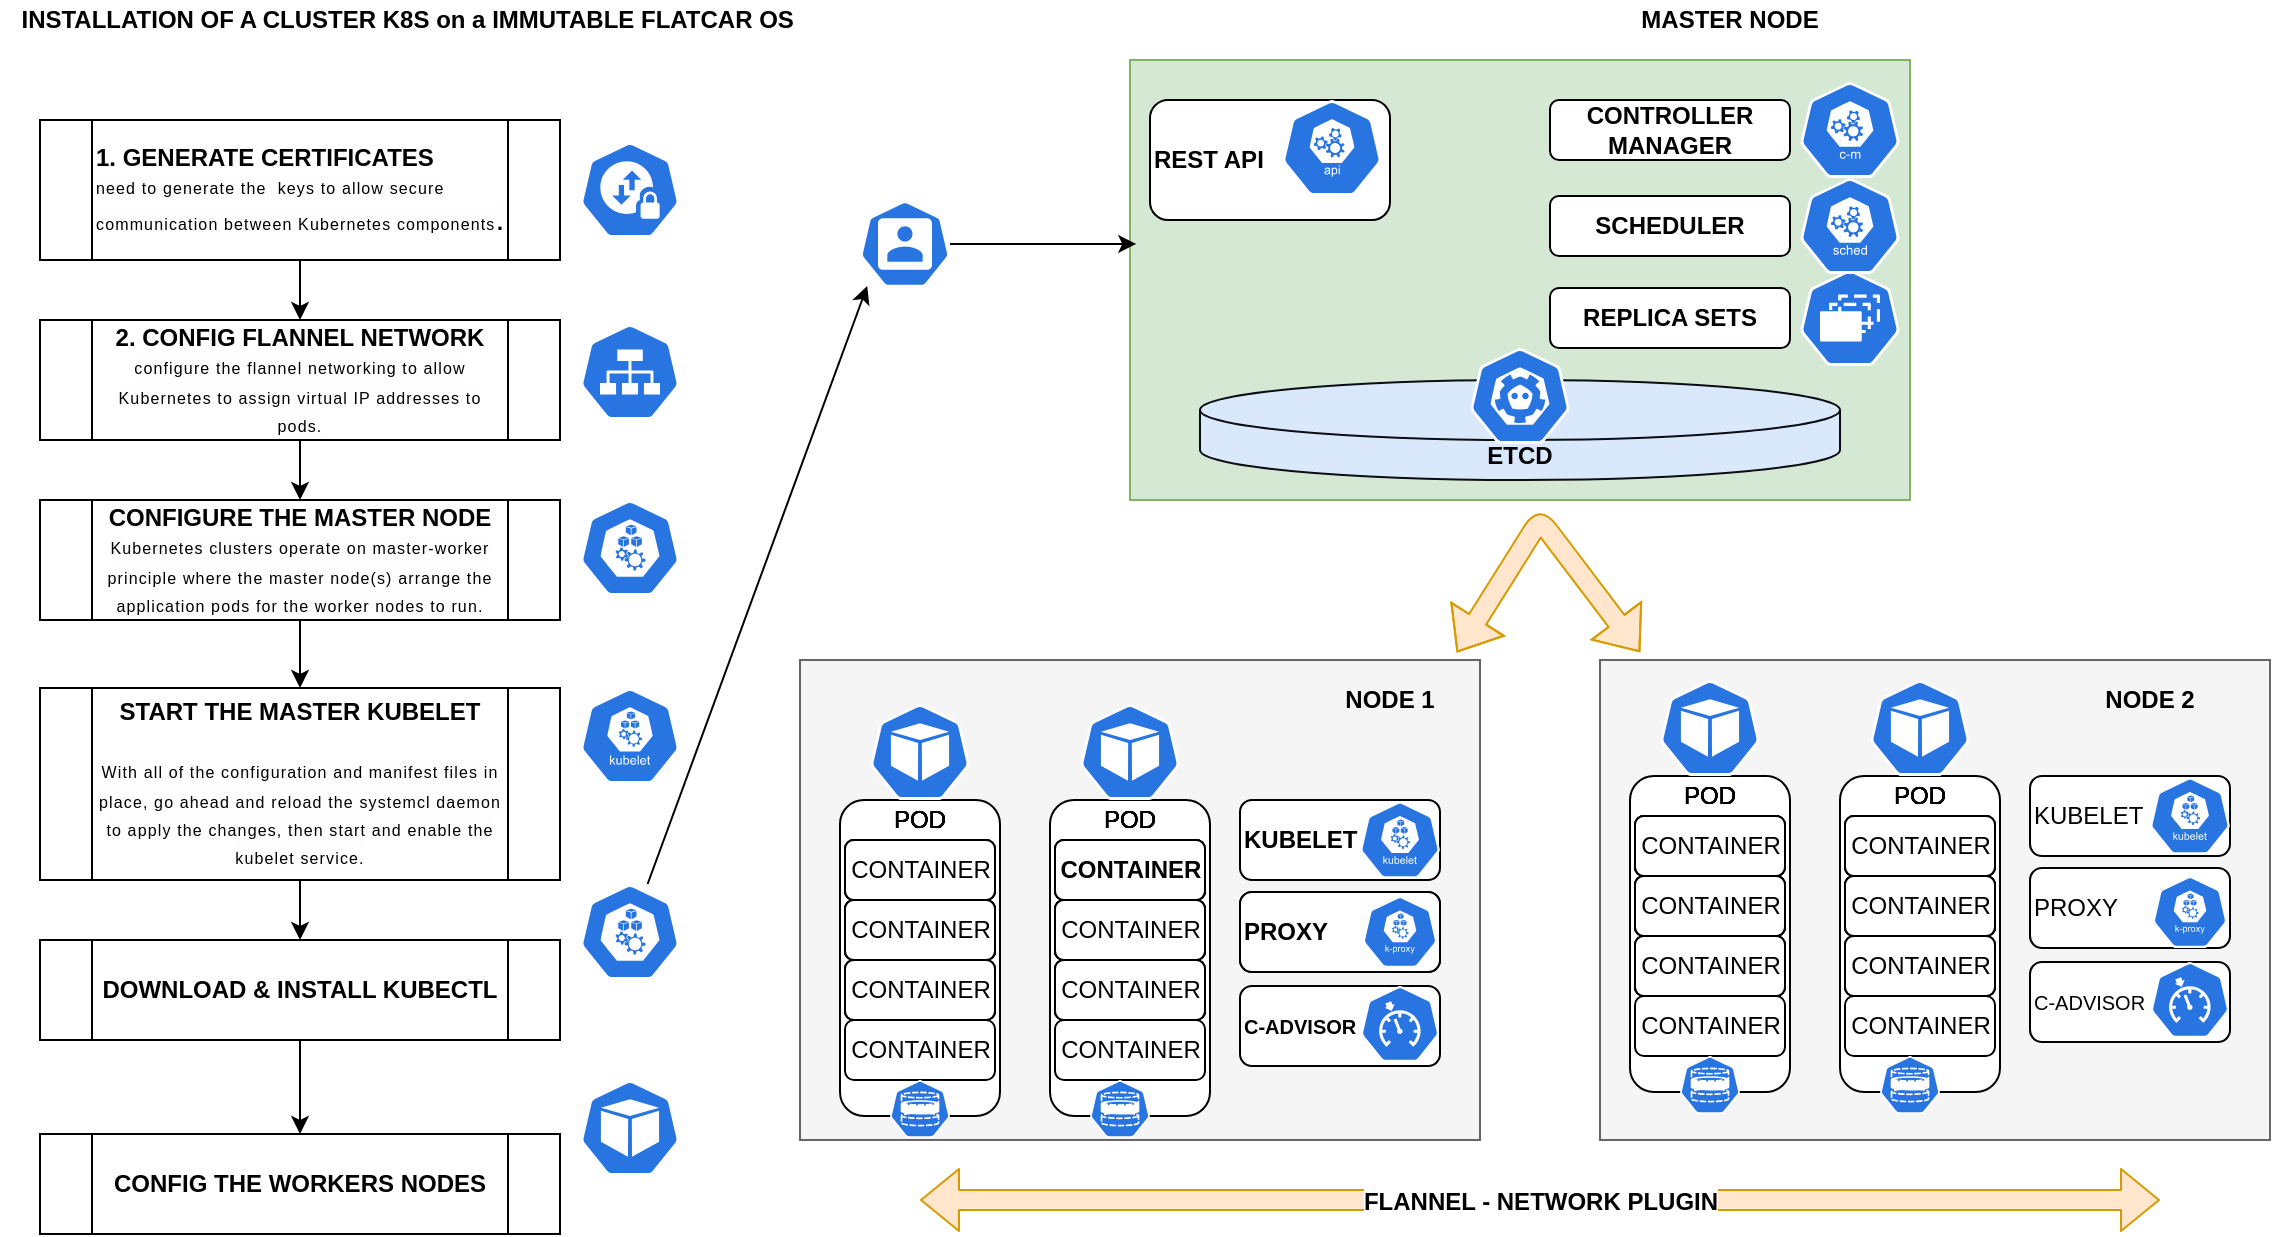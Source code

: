 <mxfile version="13.7.5" type="github">
  <diagram id="WI9T0HZ2pTsCkuznbFz-" name="Page-1">
    <mxGraphModel dx="1185" dy="603" grid="1" gridSize="10" guides="1" tooltips="1" connect="1" arrows="1" fold="1" page="1" pageScale="1" pageWidth="1169" pageHeight="827" math="0" shadow="0">
      <root>
        <mxCell id="0" />
        <mxCell id="1" parent="0" />
        <mxCell id="sXs9M7bIU0b1kzFrnqTN-27" value="" style="rounded=0;whiteSpace=wrap;html=1;fillColor=#f5f5f5;strokeColor=#666666;fontColor=#333333;" vertex="1" parent="1">
          <mxGeometry x="420" y="350" width="340" height="240" as="geometry" />
        </mxCell>
        <mxCell id="sXs9M7bIU0b1kzFrnqTN-10" value="" style="edgeStyle=orthogonalEdgeStyle;rounded=0;orthogonalLoop=1;jettySize=auto;html=1;" edge="1" parent="1" source="sXs9M7bIU0b1kzFrnqTN-2" target="sXs9M7bIU0b1kzFrnqTN-4">
          <mxGeometry relative="1" as="geometry" />
        </mxCell>
        <mxCell id="sXs9M7bIU0b1kzFrnqTN-2" value="&lt;b&gt;1. GENERATE CERTIFICATES&lt;br&gt;&lt;/b&gt;&lt;span style=&quot;font-family: &amp;#34;source sans pro&amp;#34; , sans-serif ; letter-spacing: 0.57px ; background-color: rgb(254 , 254 , 254)&quot;&gt;&lt;font style=&quot;font-size: 8px&quot;&gt;need to generate the&amp;nbsp; keys to allow secure communication between Kubernetes components&lt;/font&gt;&lt;/span&gt;&lt;span style=&quot;font-family: &amp;#34;source sans pro&amp;#34; , sans-serif ; font-size: 16px ; letter-spacing: 0.57px ; background-color: rgb(254 , 254 , 254)&quot;&gt;.&lt;/span&gt;&lt;b&gt;&lt;br&gt;&lt;/b&gt;" style="shape=process;whiteSpace=wrap;html=1;backgroundOutline=1;align=left;" vertex="1" parent="1">
          <mxGeometry x="40" y="80" width="260" height="70" as="geometry" />
        </mxCell>
        <mxCell id="sXs9M7bIU0b1kzFrnqTN-11" style="edgeStyle=orthogonalEdgeStyle;rounded=0;orthogonalLoop=1;jettySize=auto;html=1;exitX=0.5;exitY=1;exitDx=0;exitDy=0;entryX=0.5;entryY=0;entryDx=0;entryDy=0;" edge="1" parent="1" source="sXs9M7bIU0b1kzFrnqTN-4" target="sXs9M7bIU0b1kzFrnqTN-5">
          <mxGeometry relative="1" as="geometry" />
        </mxCell>
        <mxCell id="sXs9M7bIU0b1kzFrnqTN-4" value="&lt;b&gt;2. CONFIG FLANNEL NETWORK&lt;br&gt;&lt;/b&gt;&lt;span style=&quot;font-family: &amp;#34;source sans pro&amp;#34; , sans-serif ; letter-spacing: 0.57px ; background-color: rgb(254 , 254 , 254)&quot;&gt;&lt;font style=&quot;font-size: 8px&quot;&gt;configure the flannel networking to allow Kubernetes to assign virtual IP addresses to pods.&lt;/font&gt;&lt;/span&gt;&lt;b&gt;&lt;br&gt;&lt;/b&gt;" style="shape=process;whiteSpace=wrap;html=1;backgroundOutline=1;align=center;" vertex="1" parent="1">
          <mxGeometry x="40" y="180" width="260" height="60" as="geometry" />
        </mxCell>
        <mxCell id="sXs9M7bIU0b1kzFrnqTN-12" value="" style="edgeStyle=orthogonalEdgeStyle;rounded=0;orthogonalLoop=1;jettySize=auto;html=1;" edge="1" parent="1" source="sXs9M7bIU0b1kzFrnqTN-5" target="sXs9M7bIU0b1kzFrnqTN-6">
          <mxGeometry relative="1" as="geometry" />
        </mxCell>
        <mxCell id="sXs9M7bIU0b1kzFrnqTN-5" value="&lt;b&gt;CONFIGURE THE MASTER NODE&lt;br&gt;&lt;/b&gt;&lt;span style=&quot;font-family: &amp;#34;source sans pro&amp;#34; , sans-serif ; letter-spacing: 0.57px ; background-color: rgb(254 , 254 , 254)&quot;&gt;&lt;font style=&quot;font-size: 8px&quot;&gt;Kubernetes clusters operate on master-worker principle where the master node(s) arrange the application pods for the worker nodes to run.&lt;/font&gt;&lt;/span&gt;&lt;b&gt;&lt;br&gt;&lt;/b&gt;" style="shape=process;whiteSpace=wrap;html=1;backgroundOutline=1;align=center;" vertex="1" parent="1">
          <mxGeometry x="40" y="270" width="260" height="60" as="geometry" />
        </mxCell>
        <mxCell id="sXs9M7bIU0b1kzFrnqTN-13" value="" style="edgeStyle=orthogonalEdgeStyle;rounded=0;orthogonalLoop=1;jettySize=auto;html=1;" edge="1" parent="1" source="sXs9M7bIU0b1kzFrnqTN-6" target="sXs9M7bIU0b1kzFrnqTN-7">
          <mxGeometry relative="1" as="geometry" />
        </mxCell>
        <mxCell id="sXs9M7bIU0b1kzFrnqTN-6" value="&lt;b&gt;START THE MASTER KUBELET&lt;br&gt;&lt;br&gt;&lt;/b&gt;&lt;span style=&quot;font-family: &amp;#34;source sans pro&amp;#34; , sans-serif ; letter-spacing: 0.57px ; background-color: rgb(254 , 254 , 254)&quot;&gt;&lt;font style=&quot;font-size: 8px&quot;&gt;With all of the configuration and manifest files in place, go ahead and reload the systemcl daemon to apply the changes, then start and enable the kubelet service.&lt;/font&gt;&lt;/span&gt;&lt;b&gt;&lt;br&gt;&lt;/b&gt;" style="shape=process;whiteSpace=wrap;html=1;backgroundOutline=1;align=center;" vertex="1" parent="1">
          <mxGeometry x="40" y="364" width="260" height="96" as="geometry" />
        </mxCell>
        <mxCell id="sXs9M7bIU0b1kzFrnqTN-14" value="" style="edgeStyle=orthogonalEdgeStyle;rounded=0;orthogonalLoop=1;jettySize=auto;html=1;" edge="1" parent="1" source="sXs9M7bIU0b1kzFrnqTN-7" target="sXs9M7bIU0b1kzFrnqTN-8">
          <mxGeometry relative="1" as="geometry" />
        </mxCell>
        <mxCell id="sXs9M7bIU0b1kzFrnqTN-7" value="&lt;b&gt;DOWNLOAD &amp;amp; INSTALL KUBECTL&lt;/b&gt;" style="shape=process;whiteSpace=wrap;html=1;backgroundOutline=1;align=center;" vertex="1" parent="1">
          <mxGeometry x="40" y="490" width="260" height="50" as="geometry" />
        </mxCell>
        <mxCell id="sXs9M7bIU0b1kzFrnqTN-8" value="&lt;b&gt;CONFIG THE WORKERS NODES&lt;/b&gt;" style="shape=process;whiteSpace=wrap;html=1;backgroundOutline=1;align=center;" vertex="1" parent="1">
          <mxGeometry x="40" y="587" width="260" height="50" as="geometry" />
        </mxCell>
        <mxCell id="sXs9M7bIU0b1kzFrnqTN-15" value="" style="html=1;dashed=0;whitespace=wrap;fillColor=#2875E2;strokeColor=#ffffff;points=[[0.005,0.63,0],[0.1,0.2,0],[0.9,0.2,0],[0.5,0,0],[0.995,0.63,0],[0.72,0.99,0],[0.5,1,0],[0.28,0.99,0]];shape=mxgraph.kubernetes.icon;prIcon=node" vertex="1" parent="1">
          <mxGeometry x="310" y="270" width="50" height="48" as="geometry" />
        </mxCell>
        <mxCell id="sXs9M7bIU0b1kzFrnqTN-16" value="" style="html=1;dashed=0;whitespace=wrap;fillColor=#2875E2;strokeColor=#ffffff;points=[[0.005,0.63,0],[0.1,0.2,0],[0.9,0.2,0],[0.5,0,0],[0.995,0.63,0],[0.72,0.99,0],[0.5,1,0],[0.28,0.99,0]];shape=mxgraph.kubernetes.icon;prIcon=kubelet" vertex="1" parent="1">
          <mxGeometry x="310" y="364" width="50" height="48" as="geometry" />
        </mxCell>
        <mxCell id="sXs9M7bIU0b1kzFrnqTN-125" style="edgeStyle=none;rounded=0;orthogonalLoop=1;jettySize=auto;html=1;entryX=0.08;entryY=0.938;entryDx=0;entryDy=0;entryPerimeter=0;" edge="1" parent="1" source="sXs9M7bIU0b1kzFrnqTN-17" target="sXs9M7bIU0b1kzFrnqTN-119">
          <mxGeometry relative="1" as="geometry" />
        </mxCell>
        <mxCell id="sXs9M7bIU0b1kzFrnqTN-17" value="" style="html=1;dashed=0;whitespace=wrap;fillColor=#2875E2;strokeColor=#ffffff;points=[[0.005,0.63,0],[0.1,0.2,0],[0.9,0.2,0],[0.5,0,0],[0.995,0.63,0],[0.72,0.99,0],[0.5,1,0],[0.28,0.99,0]];shape=mxgraph.kubernetes.icon;prIcon=node" vertex="1" parent="1">
          <mxGeometry x="310" y="462" width="50" height="48" as="geometry" />
        </mxCell>
        <mxCell id="sXs9M7bIU0b1kzFrnqTN-20" value="" style="html=1;dashed=0;whitespace=wrap;fillColor=#2875E2;strokeColor=#ffffff;points=[[0.005,0.63,0],[0.1,0.2,0],[0.9,0.2,0],[0.5,0,0],[0.995,0.63,0],[0.72,0.99,0],[0.5,1,0],[0.28,0.99,0]];shape=mxgraph.kubernetes.icon;prIcon=netpol" vertex="1" parent="1">
          <mxGeometry x="310" y="91" width="50" height="48" as="geometry" />
        </mxCell>
        <mxCell id="sXs9M7bIU0b1kzFrnqTN-22" value="" style="html=1;dashed=0;whitespace=wrap;fillColor=#2875E2;strokeColor=#ffffff;points=[[0.005,0.63,0],[0.1,0.2,0],[0.9,0.2,0],[0.5,0,0],[0.995,0.63,0],[0.72,0.99,0],[0.5,1,0],[0.28,0.99,0]];shape=mxgraph.kubernetes.icon;prIcon=svc" vertex="1" parent="1">
          <mxGeometry x="310" y="182" width="50" height="48" as="geometry" />
        </mxCell>
        <mxCell id="sXs9M7bIU0b1kzFrnqTN-23" value="" style="html=1;dashed=0;whitespace=wrap;fillColor=#2875E2;strokeColor=#ffffff;points=[[0.005,0.63,0],[0.1,0.2,0],[0.9,0.2,0],[0.5,0,0],[0.995,0.63,0],[0.72,0.99,0],[0.5,1,0],[0.28,0.99,0]];shape=mxgraph.kubernetes.icon;prIcon=pod" vertex="1" parent="1">
          <mxGeometry x="310" y="560" width="50" height="48" as="geometry" />
        </mxCell>
        <mxCell id="sXs9M7bIU0b1kzFrnqTN-24" value="" style="rounded=0;whiteSpace=wrap;html=1;fillColor=#d5e8d4;strokeColor=#82b366;" vertex="1" parent="1">
          <mxGeometry x="585" y="50" width="390" height="220" as="geometry" />
        </mxCell>
        <mxCell id="sXs9M7bIU0b1kzFrnqTN-28" value="" style="rounded=0;whiteSpace=wrap;html=1;fillColor=#f5f5f5;strokeColor=#666666;fontColor=#333333;" vertex="1" parent="1">
          <mxGeometry x="820" y="350" width="335" height="240" as="geometry" />
        </mxCell>
        <mxCell id="sXs9M7bIU0b1kzFrnqTN-29" value="&lt;b&gt;REST API&lt;/b&gt;" style="rounded=1;whiteSpace=wrap;html=1;align=left;" vertex="1" parent="1">
          <mxGeometry x="595" y="70" width="120" height="60" as="geometry" />
        </mxCell>
        <mxCell id="sXs9M7bIU0b1kzFrnqTN-30" value="&lt;b&gt;CONTROLLER MANAGER&lt;/b&gt;" style="rounded=1;whiteSpace=wrap;html=1;" vertex="1" parent="1">
          <mxGeometry x="795" y="70" width="120" height="30" as="geometry" />
        </mxCell>
        <mxCell id="sXs9M7bIU0b1kzFrnqTN-31" value="&lt;b&gt;SCHEDULER&lt;/b&gt;" style="rounded=1;whiteSpace=wrap;html=1;" vertex="1" parent="1">
          <mxGeometry x="795" y="118" width="120" height="30" as="geometry" />
        </mxCell>
        <mxCell id="sXs9M7bIU0b1kzFrnqTN-32" value="&lt;b&gt;ETCD&lt;/b&gt;" style="shape=cylinder3;whiteSpace=wrap;html=1;boundedLbl=1;backgroundOutline=1;size=15;fillColor=#dae8fc;strokeColor=#0A0D12;" vertex="1" parent="1">
          <mxGeometry x="620" y="210" width="320" height="50" as="geometry" />
        </mxCell>
        <mxCell id="sXs9M7bIU0b1kzFrnqTN-33" value="&lt;b&gt;MASTER NODE&lt;/b&gt;" style="text;html=1;strokeColor=none;fillColor=none;align=center;verticalAlign=middle;whiteSpace=wrap;rounded=0;" vertex="1" parent="1">
          <mxGeometry x="830" y="20" width="110" height="20" as="geometry" />
        </mxCell>
        <mxCell id="sXs9M7bIU0b1kzFrnqTN-51" value="&lt;b&gt;NODE 1&lt;/b&gt;" style="text;html=1;strokeColor=none;fillColor=none;align=center;verticalAlign=middle;whiteSpace=wrap;rounded=0;" vertex="1" parent="1">
          <mxGeometry x="660" y="360" width="110" height="20" as="geometry" />
        </mxCell>
        <mxCell id="sXs9M7bIU0b1kzFrnqTN-112" value="" style="shape=flexArrow;endArrow=classic;startArrow=classic;html=1;exitX=0.966;exitY=-0.016;exitDx=0;exitDy=0;exitPerimeter=0;fillColor=#ffe6cc;strokeColor=#d79b00;" edge="1" parent="1" source="sXs9M7bIU0b1kzFrnqTN-27">
          <mxGeometry width="50" height="50" relative="1" as="geometry">
            <mxPoint x="755" y="340" as="sourcePoint" />
            <mxPoint x="840" y="346" as="targetPoint" />
            <Array as="points">
              <mxPoint x="790" y="280" />
            </Array>
          </mxGeometry>
        </mxCell>
        <mxCell id="sXs9M7bIU0b1kzFrnqTN-117" value="" style="html=1;dashed=0;whitespace=wrap;fillColor=#2875E2;strokeColor=#ffffff;points=[[0.005,0.63,0],[0.1,0.2,0],[0.9,0.2,0],[0.5,0,0],[0.995,0.63,0],[0.72,0.99,0],[0.5,1,0],[0.28,0.99,0]];shape=mxgraph.kubernetes.icon;prIcon=api" vertex="1" parent="1">
          <mxGeometry x="661" y="70" width="50" height="48" as="geometry" />
        </mxCell>
        <mxCell id="sXs9M7bIU0b1kzFrnqTN-118" value="" style="html=1;dashed=0;whitespace=wrap;fillColor=#2875E2;strokeColor=#ffffff;points=[[0.005,0.63,0],[0.1,0.2,0],[0.9,0.2,0],[0.5,0,0],[0.995,0.63,0],[0.72,0.99,0],[0.5,1,0],[0.28,0.99,0]];shape=mxgraph.kubernetes.icon;prIcon=c_m" vertex="1" parent="1">
          <mxGeometry x="920" y="61" width="50" height="48" as="geometry" />
        </mxCell>
        <mxCell id="sXs9M7bIU0b1kzFrnqTN-127" style="edgeStyle=none;rounded=0;orthogonalLoop=1;jettySize=auto;html=1;entryX=0.008;entryY=0.418;entryDx=0;entryDy=0;entryPerimeter=0;" edge="1" parent="1" source="sXs9M7bIU0b1kzFrnqTN-119" target="sXs9M7bIU0b1kzFrnqTN-24">
          <mxGeometry relative="1" as="geometry" />
        </mxCell>
        <mxCell id="sXs9M7bIU0b1kzFrnqTN-119" value="" style="html=1;dashed=0;whitespace=wrap;fillColor=#2875E2;strokeColor=#ffffff;points=[[0.005,0.63,0],[0.1,0.2,0],[0.9,0.2,0],[0.5,0,0],[0.995,0.63,0],[0.72,0.99,0],[0.5,1,0],[0.28,0.99,0]];shape=mxgraph.kubernetes.icon;prIcon=user" vertex="1" parent="1">
          <mxGeometry x="450" y="118" width="45" height="48" as="geometry" />
        </mxCell>
        <mxCell id="sXs9M7bIU0b1kzFrnqTN-120" value="" style="html=1;dashed=0;whitespace=wrap;fillColor=#2875E2;strokeColor=#ffffff;points=[[0.005,0.63,0],[0.1,0.2,0],[0.9,0.2,0],[0.5,0,0],[0.995,0.63,0],[0.72,0.99,0],[0.5,1,0],[0.28,0.99,0]];shape=mxgraph.kubernetes.icon;prIcon=etcd" vertex="1" parent="1">
          <mxGeometry x="755" y="194" width="50" height="48" as="geometry" />
        </mxCell>
        <mxCell id="sXs9M7bIU0b1kzFrnqTN-122" value="" style="html=1;dashed=0;whitespace=wrap;fillColor=#2875E2;strokeColor=#ffffff;points=[[0.005,0.63,0],[0.1,0.2,0],[0.9,0.2,0],[0.5,0,0],[0.995,0.63,0],[0.72,0.99,0],[0.5,1,0],[0.28,0.99,0]];shape=mxgraph.kubernetes.icon;prIcon=rs" vertex="1" parent="1">
          <mxGeometry x="920" y="155" width="50" height="48" as="geometry" />
        </mxCell>
        <mxCell id="sXs9M7bIU0b1kzFrnqTN-123" value="&lt;b&gt;REPLICA SETS&lt;/b&gt;" style="rounded=1;whiteSpace=wrap;html=1;" vertex="1" parent="1">
          <mxGeometry x="795" y="164" width="120" height="30" as="geometry" />
        </mxCell>
        <mxCell id="sXs9M7bIU0b1kzFrnqTN-126" value="" style="html=1;dashed=0;whitespace=wrap;fillColor=#2875E2;strokeColor=#ffffff;points=[[0.005,0.63,0],[0.1,0.2,0],[0.9,0.2,0],[0.5,0,0],[0.995,0.63,0],[0.72,0.99,0],[0.5,1,0],[0.28,0.99,0]];shape=mxgraph.kubernetes.icon;prIcon=sched" vertex="1" parent="1">
          <mxGeometry x="920" y="109" width="50" height="48" as="geometry" />
        </mxCell>
        <mxCell id="sXs9M7bIU0b1kzFrnqTN-130" value="" style="group" vertex="1" connectable="0" parent="1">
          <mxGeometry x="425" y="372" width="315" height="227" as="geometry" />
        </mxCell>
        <mxCell id="sXs9M7bIU0b1kzFrnqTN-84" value="" style="group" vertex="1" connectable="0" parent="sXs9M7bIU0b1kzFrnqTN-130">
          <mxGeometry y="48" width="110" height="179" as="geometry" />
        </mxCell>
        <mxCell id="sXs9M7bIU0b1kzFrnqTN-52" value="" style="rounded=1;whiteSpace=wrap;html=1;" vertex="1" parent="sXs9M7bIU0b1kzFrnqTN-84">
          <mxGeometry x="15" width="80" height="158" as="geometry" />
        </mxCell>
        <mxCell id="sXs9M7bIU0b1kzFrnqTN-53" value="POD" style="text;html=1;strokeColor=none;fillColor=none;align=center;verticalAlign=middle;whiteSpace=wrap;rounded=0;" vertex="1" parent="sXs9M7bIU0b1kzFrnqTN-84">
          <mxGeometry width="110" height="20" as="geometry" />
        </mxCell>
        <mxCell id="sXs9M7bIU0b1kzFrnqTN-55" value="CONTAINER" style="rounded=1;whiteSpace=wrap;html=1;" vertex="1" parent="sXs9M7bIU0b1kzFrnqTN-84">
          <mxGeometry x="17.5" y="20" width="75" height="30" as="geometry" />
        </mxCell>
        <mxCell id="sXs9M7bIU0b1kzFrnqTN-56" value="CONTAINER" style="rounded=1;whiteSpace=wrap;html=1;" vertex="1" parent="sXs9M7bIU0b1kzFrnqTN-84">
          <mxGeometry x="17.5" y="80" width="75" height="30" as="geometry" />
        </mxCell>
        <mxCell id="sXs9M7bIU0b1kzFrnqTN-58" value="CONTAINER" style="rounded=1;whiteSpace=wrap;html=1;" vertex="1" parent="sXs9M7bIU0b1kzFrnqTN-84">
          <mxGeometry x="17.5" y="110" width="75" height="30" as="geometry" />
        </mxCell>
        <mxCell id="sXs9M7bIU0b1kzFrnqTN-59" style="edgeStyle=none;rounded=0;orthogonalLoop=1;jettySize=auto;html=1;exitX=0.5;exitY=0;exitDx=0;exitDy=0;" edge="1" parent="sXs9M7bIU0b1kzFrnqTN-84" source="sXs9M7bIU0b1kzFrnqTN-56" target="sXs9M7bIU0b1kzFrnqTN-56">
          <mxGeometry relative="1" as="geometry" />
        </mxCell>
        <mxCell id="sXs9M7bIU0b1kzFrnqTN-60" value="CONTAINER" style="rounded=1;whiteSpace=wrap;html=1;" vertex="1" parent="sXs9M7bIU0b1kzFrnqTN-84">
          <mxGeometry x="17.5" y="50" width="75" height="30" as="geometry" />
        </mxCell>
        <mxCell id="sXs9M7bIU0b1kzFrnqTN-61" value="POD" style="text;html=1;strokeColor=none;fillColor=none;align=center;verticalAlign=middle;whiteSpace=wrap;rounded=0;" vertex="1" parent="sXs9M7bIU0b1kzFrnqTN-84">
          <mxGeometry width="110" height="20" as="geometry" />
        </mxCell>
        <mxCell id="sXs9M7bIU0b1kzFrnqTN-62" value="CONTAINER" style="rounded=1;whiteSpace=wrap;html=1;" vertex="1" parent="sXs9M7bIU0b1kzFrnqTN-84">
          <mxGeometry x="17.5" y="20" width="75" height="30" as="geometry" />
        </mxCell>
        <mxCell id="sXs9M7bIU0b1kzFrnqTN-63" value="CONTAINER" style="rounded=1;whiteSpace=wrap;html=1;" vertex="1" parent="sXs9M7bIU0b1kzFrnqTN-84">
          <mxGeometry x="17.5" y="50" width="75" height="30" as="geometry" />
        </mxCell>
        <mxCell id="sXs9M7bIU0b1kzFrnqTN-64" value="POD" style="text;html=1;strokeColor=none;fillColor=none;align=center;verticalAlign=middle;whiteSpace=wrap;rounded=0;" vertex="1" parent="sXs9M7bIU0b1kzFrnqTN-84">
          <mxGeometry width="110" height="20" as="geometry" />
        </mxCell>
        <mxCell id="sXs9M7bIU0b1kzFrnqTN-65" value="CONTAINER" style="rounded=1;whiteSpace=wrap;html=1;" vertex="1" parent="sXs9M7bIU0b1kzFrnqTN-84">
          <mxGeometry x="17.5" y="20" width="75" height="30" as="geometry" />
        </mxCell>
        <mxCell id="sXs9M7bIU0b1kzFrnqTN-66" value="CONTAINER" style="rounded=1;whiteSpace=wrap;html=1;" vertex="1" parent="sXs9M7bIU0b1kzFrnqTN-84">
          <mxGeometry x="17.5" y="50" width="75" height="30" as="geometry" />
        </mxCell>
        <mxCell id="sXs9M7bIU0b1kzFrnqTN-67" value="CONTAINER" style="rounded=1;whiteSpace=wrap;html=1;" vertex="1" parent="sXs9M7bIU0b1kzFrnqTN-84">
          <mxGeometry x="17.5" y="80" width="75" height="30" as="geometry" />
        </mxCell>
        <mxCell id="sXs9M7bIU0b1kzFrnqTN-68" value="POD" style="text;html=1;strokeColor=none;fillColor=none;align=center;verticalAlign=middle;whiteSpace=wrap;rounded=0;" vertex="1" parent="sXs9M7bIU0b1kzFrnqTN-84">
          <mxGeometry width="110" height="20" as="geometry" />
        </mxCell>
        <mxCell id="sXs9M7bIU0b1kzFrnqTN-69" value="CONTAINER" style="rounded=1;whiteSpace=wrap;html=1;" vertex="1" parent="sXs9M7bIU0b1kzFrnqTN-84">
          <mxGeometry x="17.5" y="20" width="75" height="30" as="geometry" />
        </mxCell>
        <mxCell id="sXs9M7bIU0b1kzFrnqTN-70" value="CONTAINER" style="rounded=1;whiteSpace=wrap;html=1;" vertex="1" parent="sXs9M7bIU0b1kzFrnqTN-84">
          <mxGeometry x="17.5" y="50" width="75" height="30" as="geometry" />
        </mxCell>
        <mxCell id="sXs9M7bIU0b1kzFrnqTN-71" value="CONTAINER" style="rounded=1;whiteSpace=wrap;html=1;" vertex="1" parent="sXs9M7bIU0b1kzFrnqTN-84">
          <mxGeometry x="17.5" y="80" width="75" height="30" as="geometry" />
        </mxCell>
        <mxCell id="sXs9M7bIU0b1kzFrnqTN-74" value="POD" style="text;html=1;strokeColor=none;fillColor=none;align=center;verticalAlign=middle;whiteSpace=wrap;rounded=0;" vertex="1" parent="sXs9M7bIU0b1kzFrnqTN-84">
          <mxGeometry width="110" height="20" as="geometry" />
        </mxCell>
        <mxCell id="sXs9M7bIU0b1kzFrnqTN-75" value="CONTAINER" style="rounded=1;whiteSpace=wrap;html=1;" vertex="1" parent="sXs9M7bIU0b1kzFrnqTN-84">
          <mxGeometry x="17.5" y="50" width="75" height="30" as="geometry" />
        </mxCell>
        <mxCell id="sXs9M7bIU0b1kzFrnqTN-76" value="POD" style="text;html=1;strokeColor=none;fillColor=none;align=center;verticalAlign=middle;whiteSpace=wrap;rounded=0;" vertex="1" parent="sXs9M7bIU0b1kzFrnqTN-84">
          <mxGeometry width="110" height="20" as="geometry" />
        </mxCell>
        <mxCell id="sXs9M7bIU0b1kzFrnqTN-77" value="CONTAINER" style="rounded=1;whiteSpace=wrap;html=1;" vertex="1" parent="sXs9M7bIU0b1kzFrnqTN-84">
          <mxGeometry x="17.5" y="50" width="75" height="30" as="geometry" />
        </mxCell>
        <mxCell id="sXs9M7bIU0b1kzFrnqTN-78" value="CONTAINER" style="rounded=1;whiteSpace=wrap;html=1;" vertex="1" parent="sXs9M7bIU0b1kzFrnqTN-84">
          <mxGeometry x="17.5" y="80" width="75" height="30" as="geometry" />
        </mxCell>
        <mxCell id="sXs9M7bIU0b1kzFrnqTN-128" value="" style="html=1;dashed=0;whitespace=wrap;fillColor=#2875E2;strokeColor=#ffffff;points=[[0.005,0.63,0],[0.1,0.2,0],[0.9,0.2,0],[0.5,0,0],[0.995,0.63,0],[0.72,0.99,0],[0.5,1,0],[0.28,0.99,0]];shape=mxgraph.kubernetes.icon;prIcon=sc" vertex="1" parent="sXs9M7bIU0b1kzFrnqTN-84">
          <mxGeometry x="35" y="140" width="40" height="29" as="geometry" />
        </mxCell>
        <mxCell id="sXs9M7bIU0b1kzFrnqTN-85" value="" style="group" vertex="1" connectable="0" parent="sXs9M7bIU0b1kzFrnqTN-130">
          <mxGeometry x="105" y="48" width="110" height="169" as="geometry" />
        </mxCell>
        <mxCell id="sXs9M7bIU0b1kzFrnqTN-86" value="" style="rounded=1;whiteSpace=wrap;html=1;" vertex="1" parent="sXs9M7bIU0b1kzFrnqTN-85">
          <mxGeometry x="15" width="80" height="158" as="geometry" />
        </mxCell>
        <mxCell id="sXs9M7bIU0b1kzFrnqTN-87" value="POD" style="text;html=1;strokeColor=none;fillColor=none;align=center;verticalAlign=middle;whiteSpace=wrap;rounded=0;" vertex="1" parent="sXs9M7bIU0b1kzFrnqTN-85">
          <mxGeometry width="110" height="20" as="geometry" />
        </mxCell>
        <mxCell id="sXs9M7bIU0b1kzFrnqTN-88" value="CONTAINER" style="rounded=1;whiteSpace=wrap;html=1;" vertex="1" parent="sXs9M7bIU0b1kzFrnqTN-85">
          <mxGeometry x="17.5" y="20" width="75" height="30" as="geometry" />
        </mxCell>
        <mxCell id="sXs9M7bIU0b1kzFrnqTN-89" value="CONTAINER" style="rounded=1;whiteSpace=wrap;html=1;" vertex="1" parent="sXs9M7bIU0b1kzFrnqTN-85">
          <mxGeometry x="17.5" y="80" width="75" height="30" as="geometry" />
        </mxCell>
        <mxCell id="sXs9M7bIU0b1kzFrnqTN-90" value="CONTAINER" style="rounded=1;whiteSpace=wrap;html=1;" vertex="1" parent="sXs9M7bIU0b1kzFrnqTN-85">
          <mxGeometry x="17.5" y="110" width="75" height="30" as="geometry" />
        </mxCell>
        <mxCell id="sXs9M7bIU0b1kzFrnqTN-91" style="edgeStyle=none;rounded=0;orthogonalLoop=1;jettySize=auto;html=1;exitX=0.5;exitY=0;exitDx=0;exitDy=0;" edge="1" parent="sXs9M7bIU0b1kzFrnqTN-85" source="sXs9M7bIU0b1kzFrnqTN-89" target="sXs9M7bIU0b1kzFrnqTN-89">
          <mxGeometry relative="1" as="geometry" />
        </mxCell>
        <mxCell id="sXs9M7bIU0b1kzFrnqTN-92" value="CONTAINER" style="rounded=1;whiteSpace=wrap;html=1;" vertex="1" parent="sXs9M7bIU0b1kzFrnqTN-85">
          <mxGeometry x="17.5" y="50" width="75" height="30" as="geometry" />
        </mxCell>
        <mxCell id="sXs9M7bIU0b1kzFrnqTN-93" value="POD" style="text;html=1;strokeColor=none;fillColor=none;align=center;verticalAlign=middle;whiteSpace=wrap;rounded=0;" vertex="1" parent="sXs9M7bIU0b1kzFrnqTN-85">
          <mxGeometry width="110" height="20" as="geometry" />
        </mxCell>
        <mxCell id="sXs9M7bIU0b1kzFrnqTN-94" value="CONTAINER" style="rounded=1;whiteSpace=wrap;html=1;" vertex="1" parent="sXs9M7bIU0b1kzFrnqTN-85">
          <mxGeometry x="17.5" y="20" width="75" height="30" as="geometry" />
        </mxCell>
        <mxCell id="sXs9M7bIU0b1kzFrnqTN-95" value="CONTAINER" style="rounded=1;whiteSpace=wrap;html=1;" vertex="1" parent="sXs9M7bIU0b1kzFrnqTN-85">
          <mxGeometry x="17.5" y="50" width="75" height="30" as="geometry" />
        </mxCell>
        <mxCell id="sXs9M7bIU0b1kzFrnqTN-96" value="POD" style="text;html=1;strokeColor=none;fillColor=none;align=center;verticalAlign=middle;whiteSpace=wrap;rounded=0;" vertex="1" parent="sXs9M7bIU0b1kzFrnqTN-85">
          <mxGeometry width="110" height="20" as="geometry" />
        </mxCell>
        <mxCell id="sXs9M7bIU0b1kzFrnqTN-97" value="CONTAINER" style="rounded=1;whiteSpace=wrap;html=1;" vertex="1" parent="sXs9M7bIU0b1kzFrnqTN-85">
          <mxGeometry x="17.5" y="20" width="75" height="30" as="geometry" />
        </mxCell>
        <mxCell id="sXs9M7bIU0b1kzFrnqTN-98" value="CONTAINER" style="rounded=1;whiteSpace=wrap;html=1;" vertex="1" parent="sXs9M7bIU0b1kzFrnqTN-85">
          <mxGeometry x="17.5" y="50" width="75" height="30" as="geometry" />
        </mxCell>
        <mxCell id="sXs9M7bIU0b1kzFrnqTN-99" value="CONTAINER" style="rounded=1;whiteSpace=wrap;html=1;" vertex="1" parent="sXs9M7bIU0b1kzFrnqTN-85">
          <mxGeometry x="17.5" y="80" width="75" height="30" as="geometry" />
        </mxCell>
        <mxCell id="sXs9M7bIU0b1kzFrnqTN-100" value="POD" style="text;html=1;strokeColor=none;fillColor=none;align=center;verticalAlign=middle;whiteSpace=wrap;rounded=0;" vertex="1" parent="sXs9M7bIU0b1kzFrnqTN-85">
          <mxGeometry width="110" height="20" as="geometry" />
        </mxCell>
        <mxCell id="sXs9M7bIU0b1kzFrnqTN-101" value="&lt;b&gt;CONTAINER&lt;/b&gt;" style="rounded=1;whiteSpace=wrap;html=1;" vertex="1" parent="sXs9M7bIU0b1kzFrnqTN-85">
          <mxGeometry x="17.5" y="20" width="75" height="30" as="geometry" />
        </mxCell>
        <mxCell id="sXs9M7bIU0b1kzFrnqTN-102" value="CONTAINER" style="rounded=1;whiteSpace=wrap;html=1;" vertex="1" parent="sXs9M7bIU0b1kzFrnqTN-85">
          <mxGeometry x="17.5" y="50" width="75" height="30" as="geometry" />
        </mxCell>
        <mxCell id="sXs9M7bIU0b1kzFrnqTN-103" value="CONTAINER" style="rounded=1;whiteSpace=wrap;html=1;" vertex="1" parent="sXs9M7bIU0b1kzFrnqTN-85">
          <mxGeometry x="17.5" y="80" width="75" height="30" as="geometry" />
        </mxCell>
        <mxCell id="sXs9M7bIU0b1kzFrnqTN-104" value="POD" style="text;html=1;strokeColor=none;fillColor=none;align=center;verticalAlign=middle;whiteSpace=wrap;rounded=0;" vertex="1" parent="sXs9M7bIU0b1kzFrnqTN-85">
          <mxGeometry width="110" height="20" as="geometry" />
        </mxCell>
        <mxCell id="sXs9M7bIU0b1kzFrnqTN-105" value="CONTAINER" style="rounded=1;whiteSpace=wrap;html=1;" vertex="1" parent="sXs9M7bIU0b1kzFrnqTN-85">
          <mxGeometry x="17.5" y="50" width="75" height="30" as="geometry" />
        </mxCell>
        <mxCell id="sXs9M7bIU0b1kzFrnqTN-106" value="POD" style="text;html=1;strokeColor=none;fillColor=none;align=center;verticalAlign=middle;whiteSpace=wrap;rounded=0;" vertex="1" parent="sXs9M7bIU0b1kzFrnqTN-85">
          <mxGeometry width="110" height="20" as="geometry" />
        </mxCell>
        <mxCell id="sXs9M7bIU0b1kzFrnqTN-107" value="CONTAINER" style="rounded=1;whiteSpace=wrap;html=1;" vertex="1" parent="sXs9M7bIU0b1kzFrnqTN-85">
          <mxGeometry x="17.5" y="50" width="75" height="30" as="geometry" />
        </mxCell>
        <mxCell id="sXs9M7bIU0b1kzFrnqTN-108" value="CONTAINER" style="rounded=1;whiteSpace=wrap;html=1;" vertex="1" parent="sXs9M7bIU0b1kzFrnqTN-85">
          <mxGeometry x="17.5" y="80" width="75" height="30" as="geometry" />
        </mxCell>
        <mxCell id="sXs9M7bIU0b1kzFrnqTN-129" value="" style="html=1;dashed=0;whitespace=wrap;fillColor=#2875E2;strokeColor=#ffffff;points=[[0.005,0.63,0],[0.1,0.2,0],[0.9,0.2,0],[0.5,0,0],[0.995,0.63,0],[0.72,0.99,0],[0.5,1,0],[0.28,0.99,0]];shape=mxgraph.kubernetes.icon;prIcon=sc" vertex="1" parent="sXs9M7bIU0b1kzFrnqTN-85">
          <mxGeometry x="30" y="140" width="40" height="29" as="geometry" />
        </mxCell>
        <mxCell id="sXs9M7bIU0b1kzFrnqTN-109" value="&lt;b&gt;KUBELET&lt;/b&gt;" style="rounded=1;whiteSpace=wrap;html=1;align=left;" vertex="1" parent="sXs9M7bIU0b1kzFrnqTN-130">
          <mxGeometry x="215" y="48" width="100" height="40" as="geometry" />
        </mxCell>
        <mxCell id="sXs9M7bIU0b1kzFrnqTN-110" value="PROXY" style="rounded=1;whiteSpace=wrap;html=1;align=left;" vertex="1" parent="sXs9M7bIU0b1kzFrnqTN-130">
          <mxGeometry x="215" y="94" width="100" height="40" as="geometry" />
        </mxCell>
        <mxCell id="sXs9M7bIU0b1kzFrnqTN-111" value="&lt;font style=&quot;font-size: 10px&quot;&gt;&lt;b&gt;C-ADVISOR&lt;/b&gt;&lt;/font&gt;" style="rounded=1;whiteSpace=wrap;html=1;align=left;" vertex="1" parent="sXs9M7bIU0b1kzFrnqTN-130">
          <mxGeometry x="215" y="141" width="100" height="40" as="geometry" />
        </mxCell>
        <mxCell id="sXs9M7bIU0b1kzFrnqTN-113" value="" style="html=1;dashed=0;whitespace=wrap;fillColor=#2875E2;strokeColor=#ffffff;points=[[0.005,0.63,0],[0.1,0.2,0],[0.9,0.2,0],[0.5,0,0],[0.995,0.63,0],[0.72,0.99,0],[0.5,1,0],[0.28,0.99,0]];shape=mxgraph.kubernetes.icon;prIcon=pod" vertex="1" parent="sXs9M7bIU0b1kzFrnqTN-130">
          <mxGeometry x="30" width="50" height="48" as="geometry" />
        </mxCell>
        <mxCell id="sXs9M7bIU0b1kzFrnqTN-114" value="" style="html=1;dashed=0;whitespace=wrap;fillColor=#2875E2;strokeColor=#ffffff;points=[[0.005,0.63,0],[0.1,0.2,0],[0.9,0.2,0],[0.5,0,0],[0.995,0.63,0],[0.72,0.99,0],[0.5,1,0],[0.28,0.99,0]];shape=mxgraph.kubernetes.icon;prIcon=pod" vertex="1" parent="sXs9M7bIU0b1kzFrnqTN-130">
          <mxGeometry x="135" width="50" height="48" as="geometry" />
        </mxCell>
        <mxCell id="sXs9M7bIU0b1kzFrnqTN-115" value="" style="html=1;dashed=0;whitespace=wrap;fillColor=#2875E2;strokeColor=#ffffff;points=[[0.005,0.63,0],[0.1,0.2,0],[0.9,0.2,0],[0.5,0,0],[0.995,0.63,0],[0.72,0.99,0],[0.5,1,0],[0.28,0.99,0]];shape=mxgraph.kubernetes.icon;prIcon=kubelet" vertex="1" parent="sXs9M7bIU0b1kzFrnqTN-130">
          <mxGeometry x="275" y="48" width="40" height="40" as="geometry" />
        </mxCell>
        <mxCell id="sXs9M7bIU0b1kzFrnqTN-116" value="" style="html=1;dashed=0;whitespace=wrap;fillColor=#2875E2;strokeColor=#ffffff;points=[[0.005,0.63,0],[0.1,0.2,0],[0.9,0.2,0],[0.5,0,0],[0.995,0.63,0],[0.72,0.99,0],[0.5,1,0],[0.28,0.99,0]];shape=mxgraph.kubernetes.icon;prIcon=k_proxy" vertex="1" parent="sXs9M7bIU0b1kzFrnqTN-130">
          <mxGeometry x="275" y="98" width="40" height="36" as="geometry" />
        </mxCell>
        <mxCell id="sXs9M7bIU0b1kzFrnqTN-124" value="" style="html=1;dashed=0;whitespace=wrap;fillColor=#2875E2;strokeColor=#ffffff;points=[[0.005,0.63,0],[0.1,0.2,0],[0.9,0.2,0],[0.5,0,0],[0.995,0.63,0],[0.72,0.99,0],[0.5,1,0],[0.28,0.99,0]];shape=mxgraph.kubernetes.icon;prIcon=quota" vertex="1" parent="sXs9M7bIU0b1kzFrnqTN-130">
          <mxGeometry x="275" y="141" width="40" height="38" as="geometry" />
        </mxCell>
        <mxCell id="sXs9M7bIU0b1kzFrnqTN-194" value="&lt;b&gt;PROXY&lt;/b&gt;" style="rounded=1;whiteSpace=wrap;html=1;align=left;" vertex="1" parent="sXs9M7bIU0b1kzFrnqTN-130">
          <mxGeometry x="215" y="94" width="100" height="40" as="geometry" />
        </mxCell>
        <mxCell id="sXs9M7bIU0b1kzFrnqTN-196" value="" style="html=1;dashed=0;whitespace=wrap;fillColor=#2875E2;strokeColor=#ffffff;points=[[0.005,0.63,0],[0.1,0.2,0],[0.9,0.2,0],[0.5,0,0],[0.995,0.63,0],[0.72,0.99,0],[0.5,1,0],[0.28,0.99,0]];shape=mxgraph.kubernetes.icon;prIcon=k_proxy" vertex="1" parent="sXs9M7bIU0b1kzFrnqTN-130">
          <mxGeometry x="275" y="96" width="40" height="36" as="geometry" />
        </mxCell>
        <mxCell id="sXs9M7bIU0b1kzFrnqTN-131" value="" style="group" vertex="1" connectable="0" parent="1">
          <mxGeometry x="820" y="360" width="315" height="227" as="geometry" />
        </mxCell>
        <mxCell id="sXs9M7bIU0b1kzFrnqTN-132" value="" style="group" vertex="1" connectable="0" parent="sXs9M7bIU0b1kzFrnqTN-131">
          <mxGeometry y="48" width="110" height="179" as="geometry" />
        </mxCell>
        <mxCell id="sXs9M7bIU0b1kzFrnqTN-133" value="" style="rounded=1;whiteSpace=wrap;html=1;" vertex="1" parent="sXs9M7bIU0b1kzFrnqTN-132">
          <mxGeometry x="15" width="80" height="158" as="geometry" />
        </mxCell>
        <mxCell id="sXs9M7bIU0b1kzFrnqTN-134" value="POD" style="text;html=1;strokeColor=none;fillColor=none;align=center;verticalAlign=middle;whiteSpace=wrap;rounded=0;" vertex="1" parent="sXs9M7bIU0b1kzFrnqTN-132">
          <mxGeometry width="110" height="20" as="geometry" />
        </mxCell>
        <mxCell id="sXs9M7bIU0b1kzFrnqTN-135" value="CONTAINER" style="rounded=1;whiteSpace=wrap;html=1;" vertex="1" parent="sXs9M7bIU0b1kzFrnqTN-132">
          <mxGeometry x="17.5" y="20" width="75" height="30" as="geometry" />
        </mxCell>
        <mxCell id="sXs9M7bIU0b1kzFrnqTN-136" value="CONTAINER" style="rounded=1;whiteSpace=wrap;html=1;" vertex="1" parent="sXs9M7bIU0b1kzFrnqTN-132">
          <mxGeometry x="17.5" y="80" width="75" height="30" as="geometry" />
        </mxCell>
        <mxCell id="sXs9M7bIU0b1kzFrnqTN-137" value="CONTAINER" style="rounded=1;whiteSpace=wrap;html=1;" vertex="1" parent="sXs9M7bIU0b1kzFrnqTN-132">
          <mxGeometry x="17.5" y="110" width="75" height="30" as="geometry" />
        </mxCell>
        <mxCell id="sXs9M7bIU0b1kzFrnqTN-138" style="edgeStyle=none;rounded=0;orthogonalLoop=1;jettySize=auto;html=1;exitX=0.5;exitY=0;exitDx=0;exitDy=0;" edge="1" parent="sXs9M7bIU0b1kzFrnqTN-132" source="sXs9M7bIU0b1kzFrnqTN-136" target="sXs9M7bIU0b1kzFrnqTN-136">
          <mxGeometry relative="1" as="geometry" />
        </mxCell>
        <mxCell id="sXs9M7bIU0b1kzFrnqTN-139" value="CONTAINER" style="rounded=1;whiteSpace=wrap;html=1;" vertex="1" parent="sXs9M7bIU0b1kzFrnqTN-132">
          <mxGeometry x="17.5" y="50" width="75" height="30" as="geometry" />
        </mxCell>
        <mxCell id="sXs9M7bIU0b1kzFrnqTN-140" value="POD" style="text;html=1;strokeColor=none;fillColor=none;align=center;verticalAlign=middle;whiteSpace=wrap;rounded=0;" vertex="1" parent="sXs9M7bIU0b1kzFrnqTN-132">
          <mxGeometry width="110" height="20" as="geometry" />
        </mxCell>
        <mxCell id="sXs9M7bIU0b1kzFrnqTN-141" value="CONTAINER" style="rounded=1;whiteSpace=wrap;html=1;" vertex="1" parent="sXs9M7bIU0b1kzFrnqTN-132">
          <mxGeometry x="17.5" y="20" width="75" height="30" as="geometry" />
        </mxCell>
        <mxCell id="sXs9M7bIU0b1kzFrnqTN-142" value="CONTAINER" style="rounded=1;whiteSpace=wrap;html=1;" vertex="1" parent="sXs9M7bIU0b1kzFrnqTN-132">
          <mxGeometry x="17.5" y="50" width="75" height="30" as="geometry" />
        </mxCell>
        <mxCell id="sXs9M7bIU0b1kzFrnqTN-143" value="POD" style="text;html=1;strokeColor=none;fillColor=none;align=center;verticalAlign=middle;whiteSpace=wrap;rounded=0;" vertex="1" parent="sXs9M7bIU0b1kzFrnqTN-132">
          <mxGeometry width="110" height="20" as="geometry" />
        </mxCell>
        <mxCell id="sXs9M7bIU0b1kzFrnqTN-144" value="CONTAINER" style="rounded=1;whiteSpace=wrap;html=1;" vertex="1" parent="sXs9M7bIU0b1kzFrnqTN-132">
          <mxGeometry x="17.5" y="20" width="75" height="30" as="geometry" />
        </mxCell>
        <mxCell id="sXs9M7bIU0b1kzFrnqTN-145" value="CONTAINER" style="rounded=1;whiteSpace=wrap;html=1;" vertex="1" parent="sXs9M7bIU0b1kzFrnqTN-132">
          <mxGeometry x="17.5" y="50" width="75" height="30" as="geometry" />
        </mxCell>
        <mxCell id="sXs9M7bIU0b1kzFrnqTN-146" value="CONTAINER" style="rounded=1;whiteSpace=wrap;html=1;" vertex="1" parent="sXs9M7bIU0b1kzFrnqTN-132">
          <mxGeometry x="17.5" y="80" width="75" height="30" as="geometry" />
        </mxCell>
        <mxCell id="sXs9M7bIU0b1kzFrnqTN-147" value="POD" style="text;html=1;strokeColor=none;fillColor=none;align=center;verticalAlign=middle;whiteSpace=wrap;rounded=0;" vertex="1" parent="sXs9M7bIU0b1kzFrnqTN-132">
          <mxGeometry width="110" height="20" as="geometry" />
        </mxCell>
        <mxCell id="sXs9M7bIU0b1kzFrnqTN-148" value="CONTAINER" style="rounded=1;whiteSpace=wrap;html=1;" vertex="1" parent="sXs9M7bIU0b1kzFrnqTN-132">
          <mxGeometry x="17.5" y="20" width="75" height="30" as="geometry" />
        </mxCell>
        <mxCell id="sXs9M7bIU0b1kzFrnqTN-149" value="CONTAINER" style="rounded=1;whiteSpace=wrap;html=1;" vertex="1" parent="sXs9M7bIU0b1kzFrnqTN-132">
          <mxGeometry x="17.5" y="50" width="75" height="30" as="geometry" />
        </mxCell>
        <mxCell id="sXs9M7bIU0b1kzFrnqTN-150" value="CONTAINER" style="rounded=1;whiteSpace=wrap;html=1;" vertex="1" parent="sXs9M7bIU0b1kzFrnqTN-132">
          <mxGeometry x="17.5" y="80" width="75" height="30" as="geometry" />
        </mxCell>
        <mxCell id="sXs9M7bIU0b1kzFrnqTN-151" value="POD" style="text;html=1;strokeColor=none;fillColor=none;align=center;verticalAlign=middle;whiteSpace=wrap;rounded=0;" vertex="1" parent="sXs9M7bIU0b1kzFrnqTN-132">
          <mxGeometry width="110" height="20" as="geometry" />
        </mxCell>
        <mxCell id="sXs9M7bIU0b1kzFrnqTN-152" value="CONTAINER" style="rounded=1;whiteSpace=wrap;html=1;" vertex="1" parent="sXs9M7bIU0b1kzFrnqTN-132">
          <mxGeometry x="17.5" y="50" width="75" height="30" as="geometry" />
        </mxCell>
        <mxCell id="sXs9M7bIU0b1kzFrnqTN-153" value="POD" style="text;html=1;strokeColor=none;fillColor=none;align=center;verticalAlign=middle;whiteSpace=wrap;rounded=0;" vertex="1" parent="sXs9M7bIU0b1kzFrnqTN-132">
          <mxGeometry width="110" height="20" as="geometry" />
        </mxCell>
        <mxCell id="sXs9M7bIU0b1kzFrnqTN-154" value="CONTAINER" style="rounded=1;whiteSpace=wrap;html=1;" vertex="1" parent="sXs9M7bIU0b1kzFrnqTN-132">
          <mxGeometry x="17.5" y="50" width="75" height="30" as="geometry" />
        </mxCell>
        <mxCell id="sXs9M7bIU0b1kzFrnqTN-155" value="CONTAINER" style="rounded=1;whiteSpace=wrap;html=1;" vertex="1" parent="sXs9M7bIU0b1kzFrnqTN-132">
          <mxGeometry x="17.5" y="80" width="75" height="30" as="geometry" />
        </mxCell>
        <mxCell id="sXs9M7bIU0b1kzFrnqTN-156" value="" style="html=1;dashed=0;whitespace=wrap;fillColor=#2875E2;strokeColor=#ffffff;points=[[0.005,0.63,0],[0.1,0.2,0],[0.9,0.2,0],[0.5,0,0],[0.995,0.63,0],[0.72,0.99,0],[0.5,1,0],[0.28,0.99,0]];shape=mxgraph.kubernetes.icon;prIcon=sc" vertex="1" parent="sXs9M7bIU0b1kzFrnqTN-132">
          <mxGeometry x="35" y="140" width="40" height="29" as="geometry" />
        </mxCell>
        <mxCell id="sXs9M7bIU0b1kzFrnqTN-157" value="" style="group" vertex="1" connectable="0" parent="sXs9M7bIU0b1kzFrnqTN-131">
          <mxGeometry x="105" y="48" width="110" height="169" as="geometry" />
        </mxCell>
        <mxCell id="sXs9M7bIU0b1kzFrnqTN-158" value="" style="rounded=1;whiteSpace=wrap;html=1;" vertex="1" parent="sXs9M7bIU0b1kzFrnqTN-157">
          <mxGeometry x="15" width="80" height="158" as="geometry" />
        </mxCell>
        <mxCell id="sXs9M7bIU0b1kzFrnqTN-159" value="POD" style="text;html=1;strokeColor=none;fillColor=none;align=center;verticalAlign=middle;whiteSpace=wrap;rounded=0;" vertex="1" parent="sXs9M7bIU0b1kzFrnqTN-157">
          <mxGeometry width="110" height="20" as="geometry" />
        </mxCell>
        <mxCell id="sXs9M7bIU0b1kzFrnqTN-160" value="CONTAINER" style="rounded=1;whiteSpace=wrap;html=1;" vertex="1" parent="sXs9M7bIU0b1kzFrnqTN-157">
          <mxGeometry x="17.5" y="20" width="75" height="30" as="geometry" />
        </mxCell>
        <mxCell id="sXs9M7bIU0b1kzFrnqTN-161" value="CONTAINER" style="rounded=1;whiteSpace=wrap;html=1;" vertex="1" parent="sXs9M7bIU0b1kzFrnqTN-157">
          <mxGeometry x="17.5" y="80" width="75" height="30" as="geometry" />
        </mxCell>
        <mxCell id="sXs9M7bIU0b1kzFrnqTN-162" value="CONTAINER" style="rounded=1;whiteSpace=wrap;html=1;" vertex="1" parent="sXs9M7bIU0b1kzFrnqTN-157">
          <mxGeometry x="17.5" y="110" width="75" height="30" as="geometry" />
        </mxCell>
        <mxCell id="sXs9M7bIU0b1kzFrnqTN-163" style="edgeStyle=none;rounded=0;orthogonalLoop=1;jettySize=auto;html=1;exitX=0.5;exitY=0;exitDx=0;exitDy=0;" edge="1" parent="sXs9M7bIU0b1kzFrnqTN-157" source="sXs9M7bIU0b1kzFrnqTN-161" target="sXs9M7bIU0b1kzFrnqTN-161">
          <mxGeometry relative="1" as="geometry" />
        </mxCell>
        <mxCell id="sXs9M7bIU0b1kzFrnqTN-164" value="CONTAINER" style="rounded=1;whiteSpace=wrap;html=1;" vertex="1" parent="sXs9M7bIU0b1kzFrnqTN-157">
          <mxGeometry x="17.5" y="50" width="75" height="30" as="geometry" />
        </mxCell>
        <mxCell id="sXs9M7bIU0b1kzFrnqTN-165" value="POD" style="text;html=1;strokeColor=none;fillColor=none;align=center;verticalAlign=middle;whiteSpace=wrap;rounded=0;" vertex="1" parent="sXs9M7bIU0b1kzFrnqTN-157">
          <mxGeometry width="110" height="20" as="geometry" />
        </mxCell>
        <mxCell id="sXs9M7bIU0b1kzFrnqTN-166" value="CONTAINER" style="rounded=1;whiteSpace=wrap;html=1;" vertex="1" parent="sXs9M7bIU0b1kzFrnqTN-157">
          <mxGeometry x="17.5" y="20" width="75" height="30" as="geometry" />
        </mxCell>
        <mxCell id="sXs9M7bIU0b1kzFrnqTN-167" value="CONTAINER" style="rounded=1;whiteSpace=wrap;html=1;" vertex="1" parent="sXs9M7bIU0b1kzFrnqTN-157">
          <mxGeometry x="17.5" y="50" width="75" height="30" as="geometry" />
        </mxCell>
        <mxCell id="sXs9M7bIU0b1kzFrnqTN-168" value="POD" style="text;html=1;strokeColor=none;fillColor=none;align=center;verticalAlign=middle;whiteSpace=wrap;rounded=0;" vertex="1" parent="sXs9M7bIU0b1kzFrnqTN-157">
          <mxGeometry width="110" height="20" as="geometry" />
        </mxCell>
        <mxCell id="sXs9M7bIU0b1kzFrnqTN-169" value="CONTAINER" style="rounded=1;whiteSpace=wrap;html=1;" vertex="1" parent="sXs9M7bIU0b1kzFrnqTN-157">
          <mxGeometry x="17.5" y="20" width="75" height="30" as="geometry" />
        </mxCell>
        <mxCell id="sXs9M7bIU0b1kzFrnqTN-170" value="CONTAINER" style="rounded=1;whiteSpace=wrap;html=1;" vertex="1" parent="sXs9M7bIU0b1kzFrnqTN-157">
          <mxGeometry x="17.5" y="50" width="75" height="30" as="geometry" />
        </mxCell>
        <mxCell id="sXs9M7bIU0b1kzFrnqTN-171" value="CONTAINER" style="rounded=1;whiteSpace=wrap;html=1;" vertex="1" parent="sXs9M7bIU0b1kzFrnqTN-157">
          <mxGeometry x="17.5" y="80" width="75" height="30" as="geometry" />
        </mxCell>
        <mxCell id="sXs9M7bIU0b1kzFrnqTN-172" value="POD" style="text;html=1;strokeColor=none;fillColor=none;align=center;verticalAlign=middle;whiteSpace=wrap;rounded=0;" vertex="1" parent="sXs9M7bIU0b1kzFrnqTN-157">
          <mxGeometry width="110" height="20" as="geometry" />
        </mxCell>
        <mxCell id="sXs9M7bIU0b1kzFrnqTN-173" value="CONTAINER" style="rounded=1;whiteSpace=wrap;html=1;" vertex="1" parent="sXs9M7bIU0b1kzFrnqTN-157">
          <mxGeometry x="17.5" y="20" width="75" height="30" as="geometry" />
        </mxCell>
        <mxCell id="sXs9M7bIU0b1kzFrnqTN-174" value="CONTAINER" style="rounded=1;whiteSpace=wrap;html=1;" vertex="1" parent="sXs9M7bIU0b1kzFrnqTN-157">
          <mxGeometry x="17.5" y="50" width="75" height="30" as="geometry" />
        </mxCell>
        <mxCell id="sXs9M7bIU0b1kzFrnqTN-175" value="CONTAINER" style="rounded=1;whiteSpace=wrap;html=1;" vertex="1" parent="sXs9M7bIU0b1kzFrnqTN-157">
          <mxGeometry x="17.5" y="80" width="75" height="30" as="geometry" />
        </mxCell>
        <mxCell id="sXs9M7bIU0b1kzFrnqTN-176" value="POD" style="text;html=1;strokeColor=none;fillColor=none;align=center;verticalAlign=middle;whiteSpace=wrap;rounded=0;" vertex="1" parent="sXs9M7bIU0b1kzFrnqTN-157">
          <mxGeometry width="110" height="20" as="geometry" />
        </mxCell>
        <mxCell id="sXs9M7bIU0b1kzFrnqTN-177" value="CONTAINER" style="rounded=1;whiteSpace=wrap;html=1;" vertex="1" parent="sXs9M7bIU0b1kzFrnqTN-157">
          <mxGeometry x="17.5" y="50" width="75" height="30" as="geometry" />
        </mxCell>
        <mxCell id="sXs9M7bIU0b1kzFrnqTN-178" value="POD" style="text;html=1;strokeColor=none;fillColor=none;align=center;verticalAlign=middle;whiteSpace=wrap;rounded=0;" vertex="1" parent="sXs9M7bIU0b1kzFrnqTN-157">
          <mxGeometry width="110" height="20" as="geometry" />
        </mxCell>
        <mxCell id="sXs9M7bIU0b1kzFrnqTN-179" value="CONTAINER" style="rounded=1;whiteSpace=wrap;html=1;" vertex="1" parent="sXs9M7bIU0b1kzFrnqTN-157">
          <mxGeometry x="17.5" y="50" width="75" height="30" as="geometry" />
        </mxCell>
        <mxCell id="sXs9M7bIU0b1kzFrnqTN-180" value="CONTAINER" style="rounded=1;whiteSpace=wrap;html=1;" vertex="1" parent="sXs9M7bIU0b1kzFrnqTN-157">
          <mxGeometry x="17.5" y="80" width="75" height="30" as="geometry" />
        </mxCell>
        <mxCell id="sXs9M7bIU0b1kzFrnqTN-181" value="" style="html=1;dashed=0;whitespace=wrap;fillColor=#2875E2;strokeColor=#ffffff;points=[[0.005,0.63,0],[0.1,0.2,0],[0.9,0.2,0],[0.5,0,0],[0.995,0.63,0],[0.72,0.99,0],[0.5,1,0],[0.28,0.99,0]];shape=mxgraph.kubernetes.icon;prIcon=sc" vertex="1" parent="sXs9M7bIU0b1kzFrnqTN-157">
          <mxGeometry x="30" y="140" width="40" height="29" as="geometry" />
        </mxCell>
        <mxCell id="sXs9M7bIU0b1kzFrnqTN-182" value="KUBELET" style="rounded=1;whiteSpace=wrap;html=1;align=left;" vertex="1" parent="sXs9M7bIU0b1kzFrnqTN-131">
          <mxGeometry x="215" y="48" width="100" height="40" as="geometry" />
        </mxCell>
        <mxCell id="sXs9M7bIU0b1kzFrnqTN-183" value="PROXY" style="rounded=1;whiteSpace=wrap;html=1;align=left;" vertex="1" parent="sXs9M7bIU0b1kzFrnqTN-131">
          <mxGeometry x="215" y="94" width="100" height="40" as="geometry" />
        </mxCell>
        <mxCell id="sXs9M7bIU0b1kzFrnqTN-184" value="&lt;font style=&quot;font-size: 10px&quot;&gt;C-ADVISOR&lt;/font&gt;" style="rounded=1;whiteSpace=wrap;html=1;align=left;" vertex="1" parent="sXs9M7bIU0b1kzFrnqTN-131">
          <mxGeometry x="215" y="141" width="100" height="40" as="geometry" />
        </mxCell>
        <mxCell id="sXs9M7bIU0b1kzFrnqTN-185" value="" style="html=1;dashed=0;whitespace=wrap;fillColor=#2875E2;strokeColor=#ffffff;points=[[0.005,0.63,0],[0.1,0.2,0],[0.9,0.2,0],[0.5,0,0],[0.995,0.63,0],[0.72,0.99,0],[0.5,1,0],[0.28,0.99,0]];shape=mxgraph.kubernetes.icon;prIcon=pod" vertex="1" parent="sXs9M7bIU0b1kzFrnqTN-131">
          <mxGeometry x="30" width="50" height="48" as="geometry" />
        </mxCell>
        <mxCell id="sXs9M7bIU0b1kzFrnqTN-186" value="" style="html=1;dashed=0;whitespace=wrap;fillColor=#2875E2;strokeColor=#ffffff;points=[[0.005,0.63,0],[0.1,0.2,0],[0.9,0.2,0],[0.5,0,0],[0.995,0.63,0],[0.72,0.99,0],[0.5,1,0],[0.28,0.99,0]];shape=mxgraph.kubernetes.icon;prIcon=pod" vertex="1" parent="sXs9M7bIU0b1kzFrnqTN-131">
          <mxGeometry x="135" width="50" height="48" as="geometry" />
        </mxCell>
        <mxCell id="sXs9M7bIU0b1kzFrnqTN-187" value="" style="html=1;dashed=0;whitespace=wrap;fillColor=#2875E2;strokeColor=#ffffff;points=[[0.005,0.63,0],[0.1,0.2,0],[0.9,0.2,0],[0.5,0,0],[0.995,0.63,0],[0.72,0.99,0],[0.5,1,0],[0.28,0.99,0]];shape=mxgraph.kubernetes.icon;prIcon=kubelet" vertex="1" parent="sXs9M7bIU0b1kzFrnqTN-131">
          <mxGeometry x="275" y="48" width="40" height="40" as="geometry" />
        </mxCell>
        <mxCell id="sXs9M7bIU0b1kzFrnqTN-188" value="" style="html=1;dashed=0;whitespace=wrap;fillColor=#2875E2;strokeColor=#ffffff;points=[[0.005,0.63,0],[0.1,0.2,0],[0.9,0.2,0],[0.5,0,0],[0.995,0.63,0],[0.72,0.99,0],[0.5,1,0],[0.28,0.99,0]];shape=mxgraph.kubernetes.icon;prIcon=k_proxy" vertex="1" parent="sXs9M7bIU0b1kzFrnqTN-131">
          <mxGeometry x="275" y="98" width="40" height="36" as="geometry" />
        </mxCell>
        <mxCell id="sXs9M7bIU0b1kzFrnqTN-189" value="" style="html=1;dashed=0;whitespace=wrap;fillColor=#2875E2;strokeColor=#ffffff;points=[[0.005,0.63,0],[0.1,0.2,0],[0.9,0.2,0],[0.5,0,0],[0.995,0.63,0],[0.72,0.99,0],[0.5,1,0],[0.28,0.99,0]];shape=mxgraph.kubernetes.icon;prIcon=quota" vertex="1" parent="sXs9M7bIU0b1kzFrnqTN-131">
          <mxGeometry x="275" y="141" width="40" height="38" as="geometry" />
        </mxCell>
        <mxCell id="sXs9M7bIU0b1kzFrnqTN-190" value="&lt;b&gt;NODE 2&lt;/b&gt;" style="text;html=1;strokeColor=none;fillColor=none;align=center;verticalAlign=middle;whiteSpace=wrap;rounded=0;" vertex="1" parent="1">
          <mxGeometry x="1040" y="360" width="110" height="20" as="geometry" />
        </mxCell>
        <mxCell id="sXs9M7bIU0b1kzFrnqTN-191" value="&lt;font style=&quot;font-size: 12px&quot;&gt;&lt;b&gt;INSTALLATION OF A CLUSTER K8S on a IMMUTABLE FLATCAR OS&amp;nbsp;&lt;/b&gt;&lt;/font&gt;" style="text;html=1;align=center;verticalAlign=middle;resizable=0;points=[];autosize=1;" vertex="1" parent="1">
          <mxGeometry x="20" y="20" width="410" height="20" as="geometry" />
        </mxCell>
        <mxCell id="sXs9M7bIU0b1kzFrnqTN-192" value="" style="shape=flexArrow;endArrow=classic;startArrow=classic;html=1;shadow=0;fillColor=#ffe6cc;strokeColor=#d79b00;" edge="1" parent="1">
          <mxGeometry width="50" height="50" relative="1" as="geometry">
            <mxPoint x="480" y="620" as="sourcePoint" />
            <mxPoint x="1100" y="620" as="targetPoint" />
          </mxGeometry>
        </mxCell>
        <mxCell id="sXs9M7bIU0b1kzFrnqTN-193" value="&lt;b&gt;&lt;font style=&quot;font-size: 12px&quot;&gt;FLANNEL - NETWORK PLUGIN&lt;/font&gt;&lt;/b&gt;" style="edgeLabel;html=1;align=center;verticalAlign=middle;resizable=0;points=[];" vertex="1" connectable="0" parent="sXs9M7bIU0b1kzFrnqTN-192">
          <mxGeometry x="-0.096" y="-1" relative="1" as="geometry">
            <mxPoint x="29.31" as="offset" />
          </mxGeometry>
        </mxCell>
      </root>
    </mxGraphModel>
  </diagram>
</mxfile>
